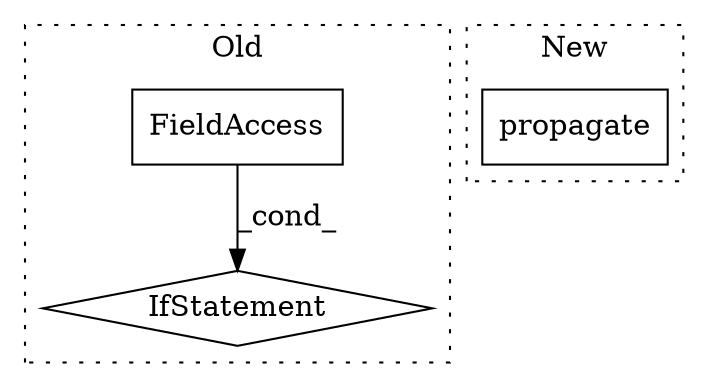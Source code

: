 digraph G {
subgraph cluster0 {
1 [label="IfStatement" a="25" s="1431,1449" l="4,2" shape="diamond"];
3 [label="FieldAccess" a="22" s="1435" l="14" shape="box"];
label = "Old";
style="dotted";
}
subgraph cluster1 {
2 [label="propagate" a="32" s="1298,1320" l="10,1" shape="box"];
label = "New";
style="dotted";
}
3 -> 1 [label="_cond_"];
}